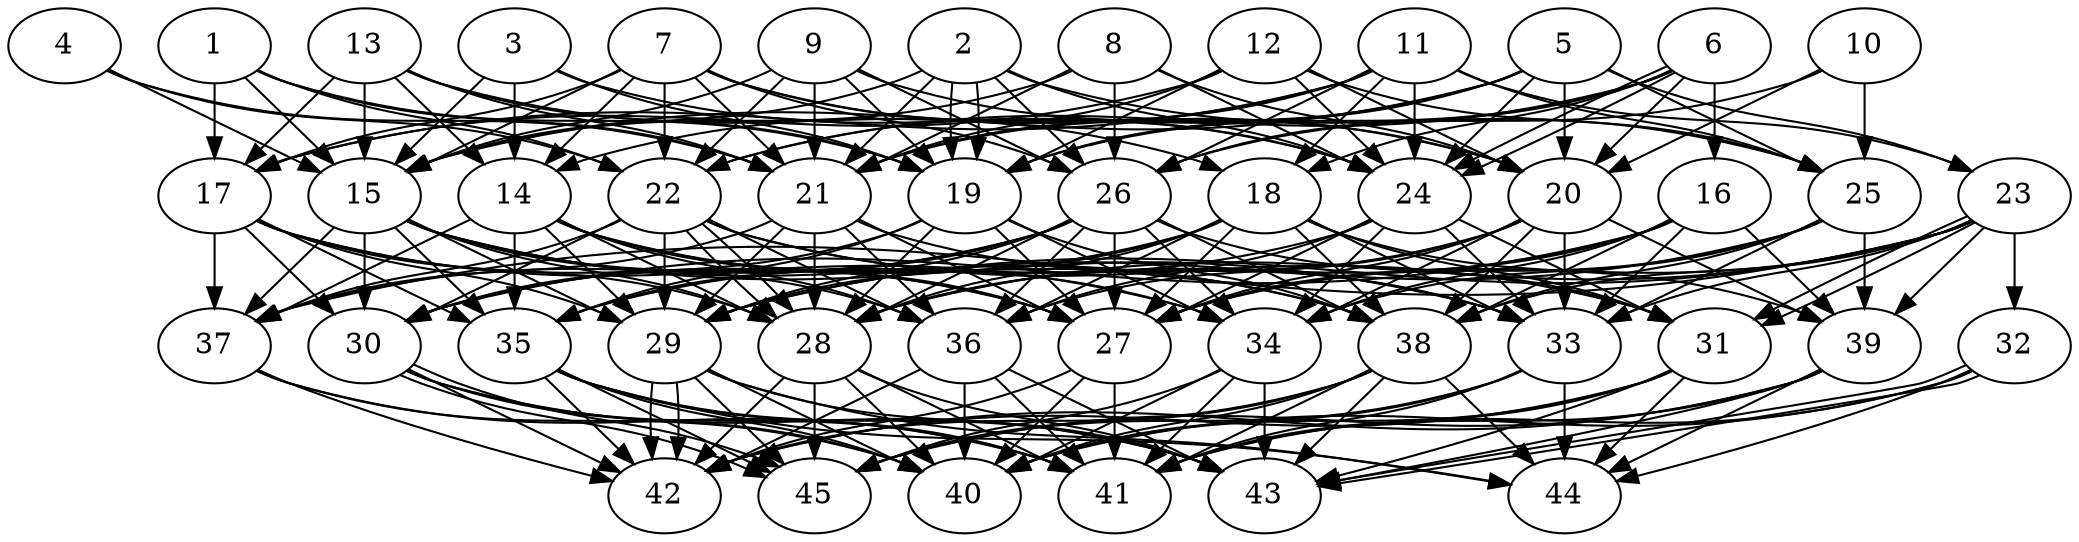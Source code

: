 // DAG automatically generated by daggen at Thu Oct  3 14:07:24 2019
// ./daggen --dot -n 45 --ccr 0.4 --fat 0.7 --regular 0.9 --density 0.9 --mindata 5242880 --maxdata 52428800 
digraph G {
  1 [size="128573440", alpha="0.05", expect_size="51429376"] 
  1 -> 15 [size ="51429376"]
  1 -> 17 [size ="51429376"]
  1 -> 19 [size ="51429376"]
  1 -> 21 [size ="51429376"]
  1 -> 22 [size ="51429376"]
  2 [size="28702720", alpha="0.05", expect_size="11481088"] 
  2 -> 15 [size ="11481088"]
  2 -> 19 [size ="11481088"]
  2 -> 19 [size ="11481088"]
  2 -> 21 [size ="11481088"]
  2 -> 24 [size ="11481088"]
  2 -> 25 [size ="11481088"]
  2 -> 26 [size ="11481088"]
  3 [size="29140480", alpha="0.18", expect_size="11656192"] 
  3 -> 14 [size ="11656192"]
  3 -> 15 [size ="11656192"]
  3 -> 19 [size ="11656192"]
  3 -> 24 [size ="11656192"]
  4 [size="65208320", alpha="0.00", expect_size="26083328"] 
  4 -> 15 [size ="26083328"]
  4 -> 21 [size ="26083328"]
  4 -> 22 [size ="26083328"]
  5 [size="55388160", alpha="0.11", expect_size="22155264"] 
  5 -> 15 [size ="22155264"]
  5 -> 19 [size ="22155264"]
  5 -> 20 [size ="22155264"]
  5 -> 21 [size ="22155264"]
  5 -> 22 [size ="22155264"]
  5 -> 23 [size ="22155264"]
  5 -> 24 [size ="22155264"]
  5 -> 25 [size ="22155264"]
  6 [size="60175360", alpha="0.09", expect_size="24070144"] 
  6 -> 16 [size ="24070144"]
  6 -> 18 [size ="24070144"]
  6 -> 19 [size ="24070144"]
  6 -> 20 [size ="24070144"]
  6 -> 22 [size ="24070144"]
  6 -> 24 [size ="24070144"]
  6 -> 24 [size ="24070144"]
  6 -> 26 [size ="24070144"]
  7 [size="90383360", alpha="0.07", expect_size="36153344"] 
  7 -> 14 [size ="36153344"]
  7 -> 15 [size ="36153344"]
  7 -> 17 [size ="36153344"]
  7 -> 20 [size ="36153344"]
  7 -> 21 [size ="36153344"]
  7 -> 22 [size ="36153344"]
  7 -> 24 [size ="36153344"]
  7 -> 26 [size ="36153344"]
  8 [size="85332480", alpha="0.18", expect_size="34132992"] 
  8 -> 15 [size ="34132992"]
  8 -> 20 [size ="34132992"]
  8 -> 21 [size ="34132992"]
  8 -> 24 [size ="34132992"]
  8 -> 26 [size ="34132992"]
  9 [size="112097280", alpha="0.04", expect_size="44838912"] 
  9 -> 15 [size ="44838912"]
  9 -> 19 [size ="44838912"]
  9 -> 20 [size ="44838912"]
  9 -> 21 [size ="44838912"]
  9 -> 22 [size ="44838912"]
  9 -> 26 [size ="44838912"]
  10 [size="48896000", alpha="0.08", expect_size="19558400"] 
  10 -> 20 [size ="19558400"]
  10 -> 25 [size ="19558400"]
  10 -> 26 [size ="19558400"]
  11 [size="126307840", alpha="0.01", expect_size="50523136"] 
  11 -> 14 [size ="50523136"]
  11 -> 17 [size ="50523136"]
  11 -> 18 [size ="50523136"]
  11 -> 21 [size ="50523136"]
  11 -> 23 [size ="50523136"]
  11 -> 24 [size ="50523136"]
  11 -> 25 [size ="50523136"]
  11 -> 26 [size ="50523136"]
  12 [size="35317760", alpha="0.17", expect_size="14127104"] 
  12 -> 17 [size ="14127104"]
  12 -> 19 [size ="14127104"]
  12 -> 20 [size ="14127104"]
  12 -> 21 [size ="14127104"]
  12 -> 24 [size ="14127104"]
  12 -> 25 [size ="14127104"]
  13 [size="63132160", alpha="0.06", expect_size="25252864"] 
  13 -> 14 [size ="25252864"]
  13 -> 15 [size ="25252864"]
  13 -> 17 [size ="25252864"]
  13 -> 18 [size ="25252864"]
  13 -> 19 [size ="25252864"]
  13 -> 21 [size ="25252864"]
  14 [size="49574400", alpha="0.18", expect_size="19829760"] 
  14 -> 27 [size ="19829760"]
  14 -> 28 [size ="19829760"]
  14 -> 29 [size ="19829760"]
  14 -> 34 [size ="19829760"]
  14 -> 35 [size ="19829760"]
  14 -> 36 [size ="19829760"]
  14 -> 37 [size ="19829760"]
  14 -> 38 [size ="19829760"]
  15 [size="52503040", alpha="0.18", expect_size="21001216"] 
  15 -> 27 [size ="21001216"]
  15 -> 28 [size ="21001216"]
  15 -> 29 [size ="21001216"]
  15 -> 30 [size ="21001216"]
  15 -> 33 [size ="21001216"]
  15 -> 35 [size ="21001216"]
  15 -> 36 [size ="21001216"]
  15 -> 37 [size ="21001216"]
  15 -> 38 [size ="21001216"]
  16 [size="116833280", alpha="0.15", expect_size="46733312"] 
  16 -> 27 [size ="46733312"]
  16 -> 28 [size ="46733312"]
  16 -> 30 [size ="46733312"]
  16 -> 33 [size ="46733312"]
  16 -> 34 [size ="46733312"]
  16 -> 38 [size ="46733312"]
  16 -> 39 [size ="46733312"]
  17 [size="49236480", alpha="0.18", expect_size="19694592"] 
  17 -> 27 [size ="19694592"]
  17 -> 28 [size ="19694592"]
  17 -> 29 [size ="19694592"]
  17 -> 30 [size ="19694592"]
  17 -> 34 [size ="19694592"]
  17 -> 35 [size ="19694592"]
  17 -> 37 [size ="19694592"]
  18 [size="92177920", alpha="0.06", expect_size="36871168"] 
  18 -> 27 [size ="36871168"]
  18 -> 28 [size ="36871168"]
  18 -> 29 [size ="36871168"]
  18 -> 30 [size ="36871168"]
  18 -> 31 [size ="36871168"]
  18 -> 33 [size ="36871168"]
  18 -> 36 [size ="36871168"]
  18 -> 38 [size ="36871168"]
  18 -> 39 [size ="36871168"]
  19 [size="79644160", alpha="0.11", expect_size="31857664"] 
  19 -> 27 [size ="31857664"]
  19 -> 28 [size ="31857664"]
  19 -> 30 [size ="31857664"]
  19 -> 34 [size ="31857664"]
  19 -> 35 [size ="31857664"]
  19 -> 38 [size ="31857664"]
  20 [size="105866240", alpha="0.04", expect_size="42346496"] 
  20 -> 27 [size ="42346496"]
  20 -> 28 [size ="42346496"]
  20 -> 33 [size ="42346496"]
  20 -> 34 [size ="42346496"]
  20 -> 36 [size ="42346496"]
  20 -> 38 [size ="42346496"]
  20 -> 39 [size ="42346496"]
  21 [size="37908480", alpha="0.17", expect_size="15163392"] 
  21 -> 27 [size ="15163392"]
  21 -> 28 [size ="15163392"]
  21 -> 29 [size ="15163392"]
  21 -> 33 [size ="15163392"]
  21 -> 36 [size ="15163392"]
  21 -> 37 [size ="15163392"]
  22 [size="42506240", alpha="0.12", expect_size="17002496"] 
  22 -> 28 [size ="17002496"]
  22 -> 28 [size ="17002496"]
  22 -> 29 [size ="17002496"]
  22 -> 30 [size ="17002496"]
  22 -> 31 [size ="17002496"]
  22 -> 33 [size ="17002496"]
  22 -> 36 [size ="17002496"]
  22 -> 37 [size ="17002496"]
  23 [size="23485440", alpha="0.10", expect_size="9394176"] 
  23 -> 27 [size ="9394176"]
  23 -> 28 [size ="9394176"]
  23 -> 29 [size ="9394176"]
  23 -> 31 [size ="9394176"]
  23 -> 31 [size ="9394176"]
  23 -> 32 [size ="9394176"]
  23 -> 33 [size ="9394176"]
  23 -> 37 [size ="9394176"]
  23 -> 38 [size ="9394176"]
  23 -> 39 [size ="9394176"]
  24 [size="56980480", alpha="0.17", expect_size="22792192"] 
  24 -> 27 [size ="22792192"]
  24 -> 31 [size ="22792192"]
  24 -> 33 [size ="22792192"]
  24 -> 34 [size ="22792192"]
  24 -> 35 [size ="22792192"]
  24 -> 36 [size ="22792192"]
  25 [size="46323200", alpha="0.11", expect_size="18529280"] 
  25 -> 27 [size ="18529280"]
  25 -> 29 [size ="18529280"]
  25 -> 33 [size ="18529280"]
  25 -> 34 [size ="18529280"]
  25 -> 38 [size ="18529280"]
  25 -> 39 [size ="18529280"]
  26 [size="35059200", alpha="0.13", expect_size="14023680"] 
  26 -> 27 [size ="14023680"]
  26 -> 28 [size ="14023680"]
  26 -> 29 [size ="14023680"]
  26 -> 30 [size ="14023680"]
  26 -> 31 [size ="14023680"]
  26 -> 34 [size ="14023680"]
  26 -> 35 [size ="14023680"]
  26 -> 36 [size ="14023680"]
  26 -> 37 [size ="14023680"]
  26 -> 38 [size ="14023680"]
  27 [size="121651200", alpha="0.08", expect_size="48660480"] 
  27 -> 40 [size ="48660480"]
  27 -> 41 [size ="48660480"]
  27 -> 42 [size ="48660480"]
  28 [size="110865920", alpha="0.15", expect_size="44346368"] 
  28 -> 40 [size ="44346368"]
  28 -> 41 [size ="44346368"]
  28 -> 42 [size ="44346368"]
  28 -> 43 [size ="44346368"]
  28 -> 45 [size ="44346368"]
  29 [size="27727360", alpha="0.19", expect_size="11090944"] 
  29 -> 40 [size ="11090944"]
  29 -> 42 [size ="11090944"]
  29 -> 42 [size ="11090944"]
  29 -> 43 [size ="11090944"]
  29 -> 44 [size ="11090944"]
  29 -> 45 [size ="11090944"]
  30 [size="92093440", alpha="0.09", expect_size="36837376"] 
  30 -> 40 [size ="36837376"]
  30 -> 41 [size ="36837376"]
  30 -> 42 [size ="36837376"]
  30 -> 43 [size ="36837376"]
  30 -> 45 [size ="36837376"]
  30 -> 45 [size ="36837376"]
  31 [size="115479040", alpha="0.19", expect_size="46191616"] 
  31 -> 40 [size ="46191616"]
  31 -> 41 [size ="46191616"]
  31 -> 42 [size ="46191616"]
  31 -> 43 [size ="46191616"]
  31 -> 44 [size ="46191616"]
  32 [size="95388160", alpha="0.12", expect_size="38155264"] 
  32 -> 40 [size ="38155264"]
  32 -> 41 [size ="38155264"]
  32 -> 43 [size ="38155264"]
  32 -> 43 [size ="38155264"]
  32 -> 44 [size ="38155264"]
  33 [size="47418880", alpha="0.13", expect_size="18967552"] 
  33 -> 40 [size ="18967552"]
  33 -> 41 [size ="18967552"]
  33 -> 44 [size ="18967552"]
  33 -> 45 [size ="18967552"]
  34 [size="105566720", alpha="0.01", expect_size="42226688"] 
  34 -> 40 [size ="42226688"]
  34 -> 41 [size ="42226688"]
  34 -> 43 [size ="42226688"]
  34 -> 45 [size ="42226688"]
  35 [size="86010880", alpha="0.16", expect_size="34404352"] 
  35 -> 40 [size ="34404352"]
  35 -> 41 [size ="34404352"]
  35 -> 42 [size ="34404352"]
  35 -> 43 [size ="34404352"]
  35 -> 44 [size ="34404352"]
  35 -> 45 [size ="34404352"]
  36 [size="31027200", alpha="0.08", expect_size="12410880"] 
  36 -> 40 [size ="12410880"]
  36 -> 41 [size ="12410880"]
  36 -> 42 [size ="12410880"]
  36 -> 43 [size ="12410880"]
  37 [size="105651200", alpha="0.06", expect_size="42260480"] 
  37 -> 40 [size ="42260480"]
  37 -> 41 [size ="42260480"]
  37 -> 42 [size ="42260480"]
  38 [size="33267200", alpha="0.18", expect_size="13306880"] 
  38 -> 40 [size ="13306880"]
  38 -> 41 [size ="13306880"]
  38 -> 42 [size ="13306880"]
  38 -> 43 [size ="13306880"]
  38 -> 44 [size ="13306880"]
  38 -> 45 [size ="13306880"]
  39 [size="122032640", alpha="0.00", expect_size="48813056"] 
  39 -> 41 [size ="48813056"]
  39 -> 42 [size ="48813056"]
  39 -> 43 [size ="48813056"]
  39 -> 44 [size ="48813056"]
  39 -> 45 [size ="48813056"]
  40 [size="117040640", alpha="0.19", expect_size="46816256"] 
  41 [size="54080000", alpha="0.02", expect_size="21632000"] 
  42 [size="46353920", alpha="0.10", expect_size="18541568"] 
  43 [size="116072960", alpha="0.19", expect_size="46429184"] 
  44 [size="77337600", alpha="0.16", expect_size="30935040"] 
  45 [size="84579840", alpha="0.19", expect_size="33831936"] 
}
